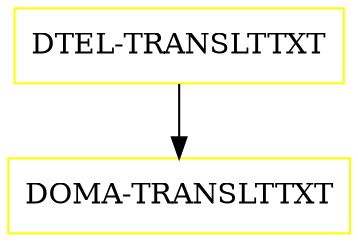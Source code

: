 digraph G {
  "DTEL-TRANSLTTXT" [shape=box,color=yellow];
  "DOMA-TRANSLTTXT" [shape=box,color=yellow,URL="./DOMA_TRANSLTTXT.html"];
  "DTEL-TRANSLTTXT" -> "DOMA-TRANSLTTXT";
}
